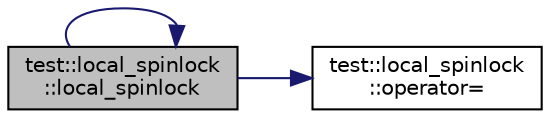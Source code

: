 digraph "test::local_spinlock::local_spinlock"
{
  edge [fontname="Helvetica",fontsize="10",labelfontname="Helvetica",labelfontsize="10"];
  node [fontname="Helvetica",fontsize="10",shape=record];
  rankdir="LR";
  Node7 [label="test::local_spinlock\l::local_spinlock",height=0.2,width=0.4,color="black", fillcolor="grey75", style="filled", fontcolor="black"];
  Node7 -> Node7 [color="midnightblue",fontsize="10",style="solid",fontname="Helvetica"];
  Node7 -> Node8 [color="midnightblue",fontsize="10",style="solid",fontname="Helvetica"];
  Node8 [label="test::local_spinlock\l::operator=",height=0.2,width=0.4,color="black", fillcolor="white", style="filled",URL="$de/d7e/structtest_1_1local__spinlock.html#a0db1654675b001c199d96a4771e25348"];
}
